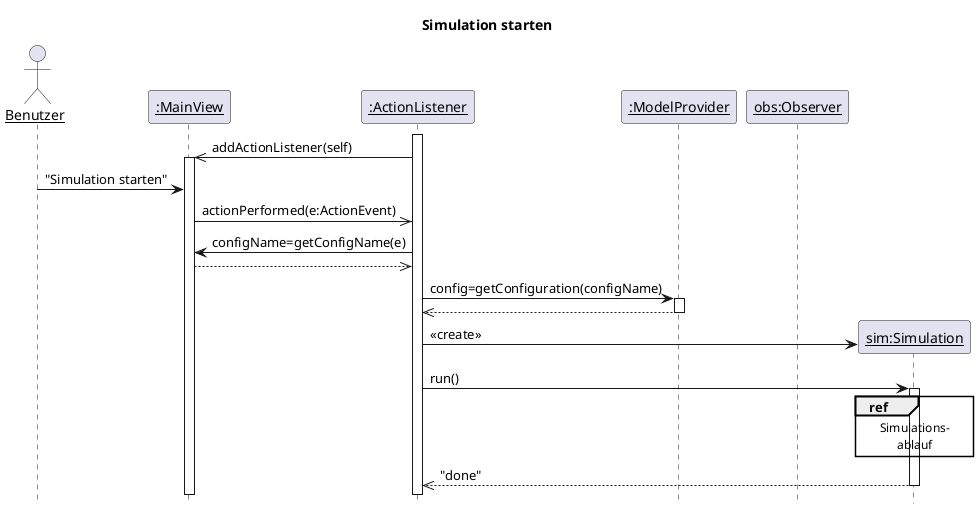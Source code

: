 @startuml
title Simulation starten
skinparam sequenceParticipant underline
hide footbox

actor Benutzer as U
participant ":MainView" as MV
participant ":ActionListener" as AL
participant ":ModelProvider" as MP
participant "obs:Observer" as O

activate AL
AL ->> MV: addActionListener(self)
activate MV

U -> MV: "Simulation starten"
AL <<- MV: actionPerformed(e:ActionEvent)

MV <- AL: configName=getConfigName(e)
MV -->> AL

AL -> MP: config=getConfiguration(configName)
activate MP
AL <<-- MP
deactivate MP

create "sim:Simulation" as S
AL -> S : << create >>
AL -> S :run()
activate S

ref over S
  Simulations-
  ablauf
end ref
AL <<-- S: "done"
deactivate S

@enduml